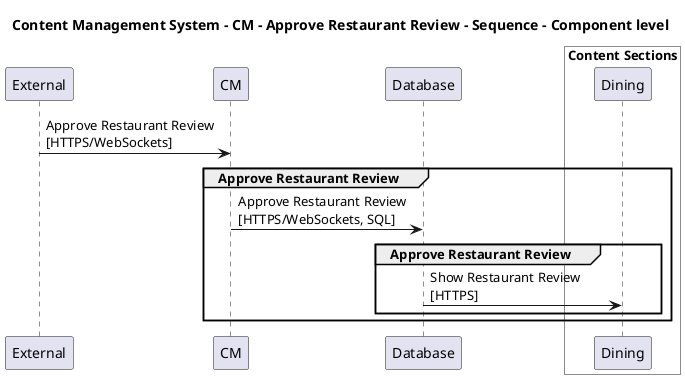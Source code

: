 @startuml

title Content Management System - CM - Approve Restaurant Review - Sequence - Component level

participant "External" as C4InterFlow.SoftwareSystems.ExternalSystem
participant "CM" as ContentManagementSystem.SoftwareSystems.CM
participant "Database" as ContentManagementSystem.SoftwareSystems.Database

box "Admin" #White
    
box "Content Sections" #White
    participant "Dining" as ContentManagementSystem.SoftwareSystems.Admin.Containers.ContentSections.Components.Dining
end box

end box


C4InterFlow.SoftwareSystems.ExternalSystem -> ContentManagementSystem.SoftwareSystems.CM : Approve Restaurant Review\n[HTTPS/WebSockets]
group Approve Restaurant Review
ContentManagementSystem.SoftwareSystems.CM -> ContentManagementSystem.SoftwareSystems.Database : Approve Restaurant Review\n[HTTPS/WebSockets, SQL]
group Approve Restaurant Review
ContentManagementSystem.SoftwareSystems.Database -> ContentManagementSystem.SoftwareSystems.Admin.Containers.ContentSections.Components.Dining : Show Restaurant Review\n[HTTPS]
end
end


@enduml
